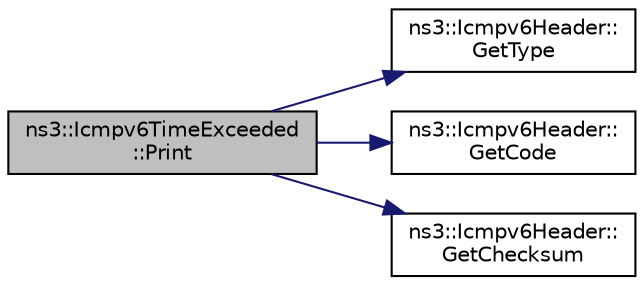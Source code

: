 digraph "ns3::Icmpv6TimeExceeded::Print"
{
  edge [fontname="Helvetica",fontsize="10",labelfontname="Helvetica",labelfontsize="10"];
  node [fontname="Helvetica",fontsize="10",shape=record];
  rankdir="LR";
  Node1 [label="ns3::Icmpv6TimeExceeded\l::Print",height=0.2,width=0.4,color="black", fillcolor="grey75", style="filled", fontcolor="black"];
  Node1 -> Node2 [color="midnightblue",fontsize="10",style="solid"];
  Node2 [label="ns3::Icmpv6Header::\lGetType",height=0.2,width=0.4,color="black", fillcolor="white", style="filled",URL="$d9/d73/classns3_1_1Icmpv6Header.html#a739eb76b792c840e9729110cb9d3ba1d",tooltip="Get the type field. "];
  Node1 -> Node3 [color="midnightblue",fontsize="10",style="solid"];
  Node3 [label="ns3::Icmpv6Header::\lGetCode",height=0.2,width=0.4,color="black", fillcolor="white", style="filled",URL="$d9/d73/classns3_1_1Icmpv6Header.html#a0a66ddd5032075acb43d43677c343496",tooltip="Get the code field. "];
  Node1 -> Node4 [color="midnightblue",fontsize="10",style="solid"];
  Node4 [label="ns3::Icmpv6Header::\lGetChecksum",height=0.2,width=0.4,color="black", fillcolor="white", style="filled",URL="$d9/d73/classns3_1_1Icmpv6Header.html#a94c5bd0503cfd705ff2c93eb57fd1a75",tooltip="Get the checksum. "];
}

